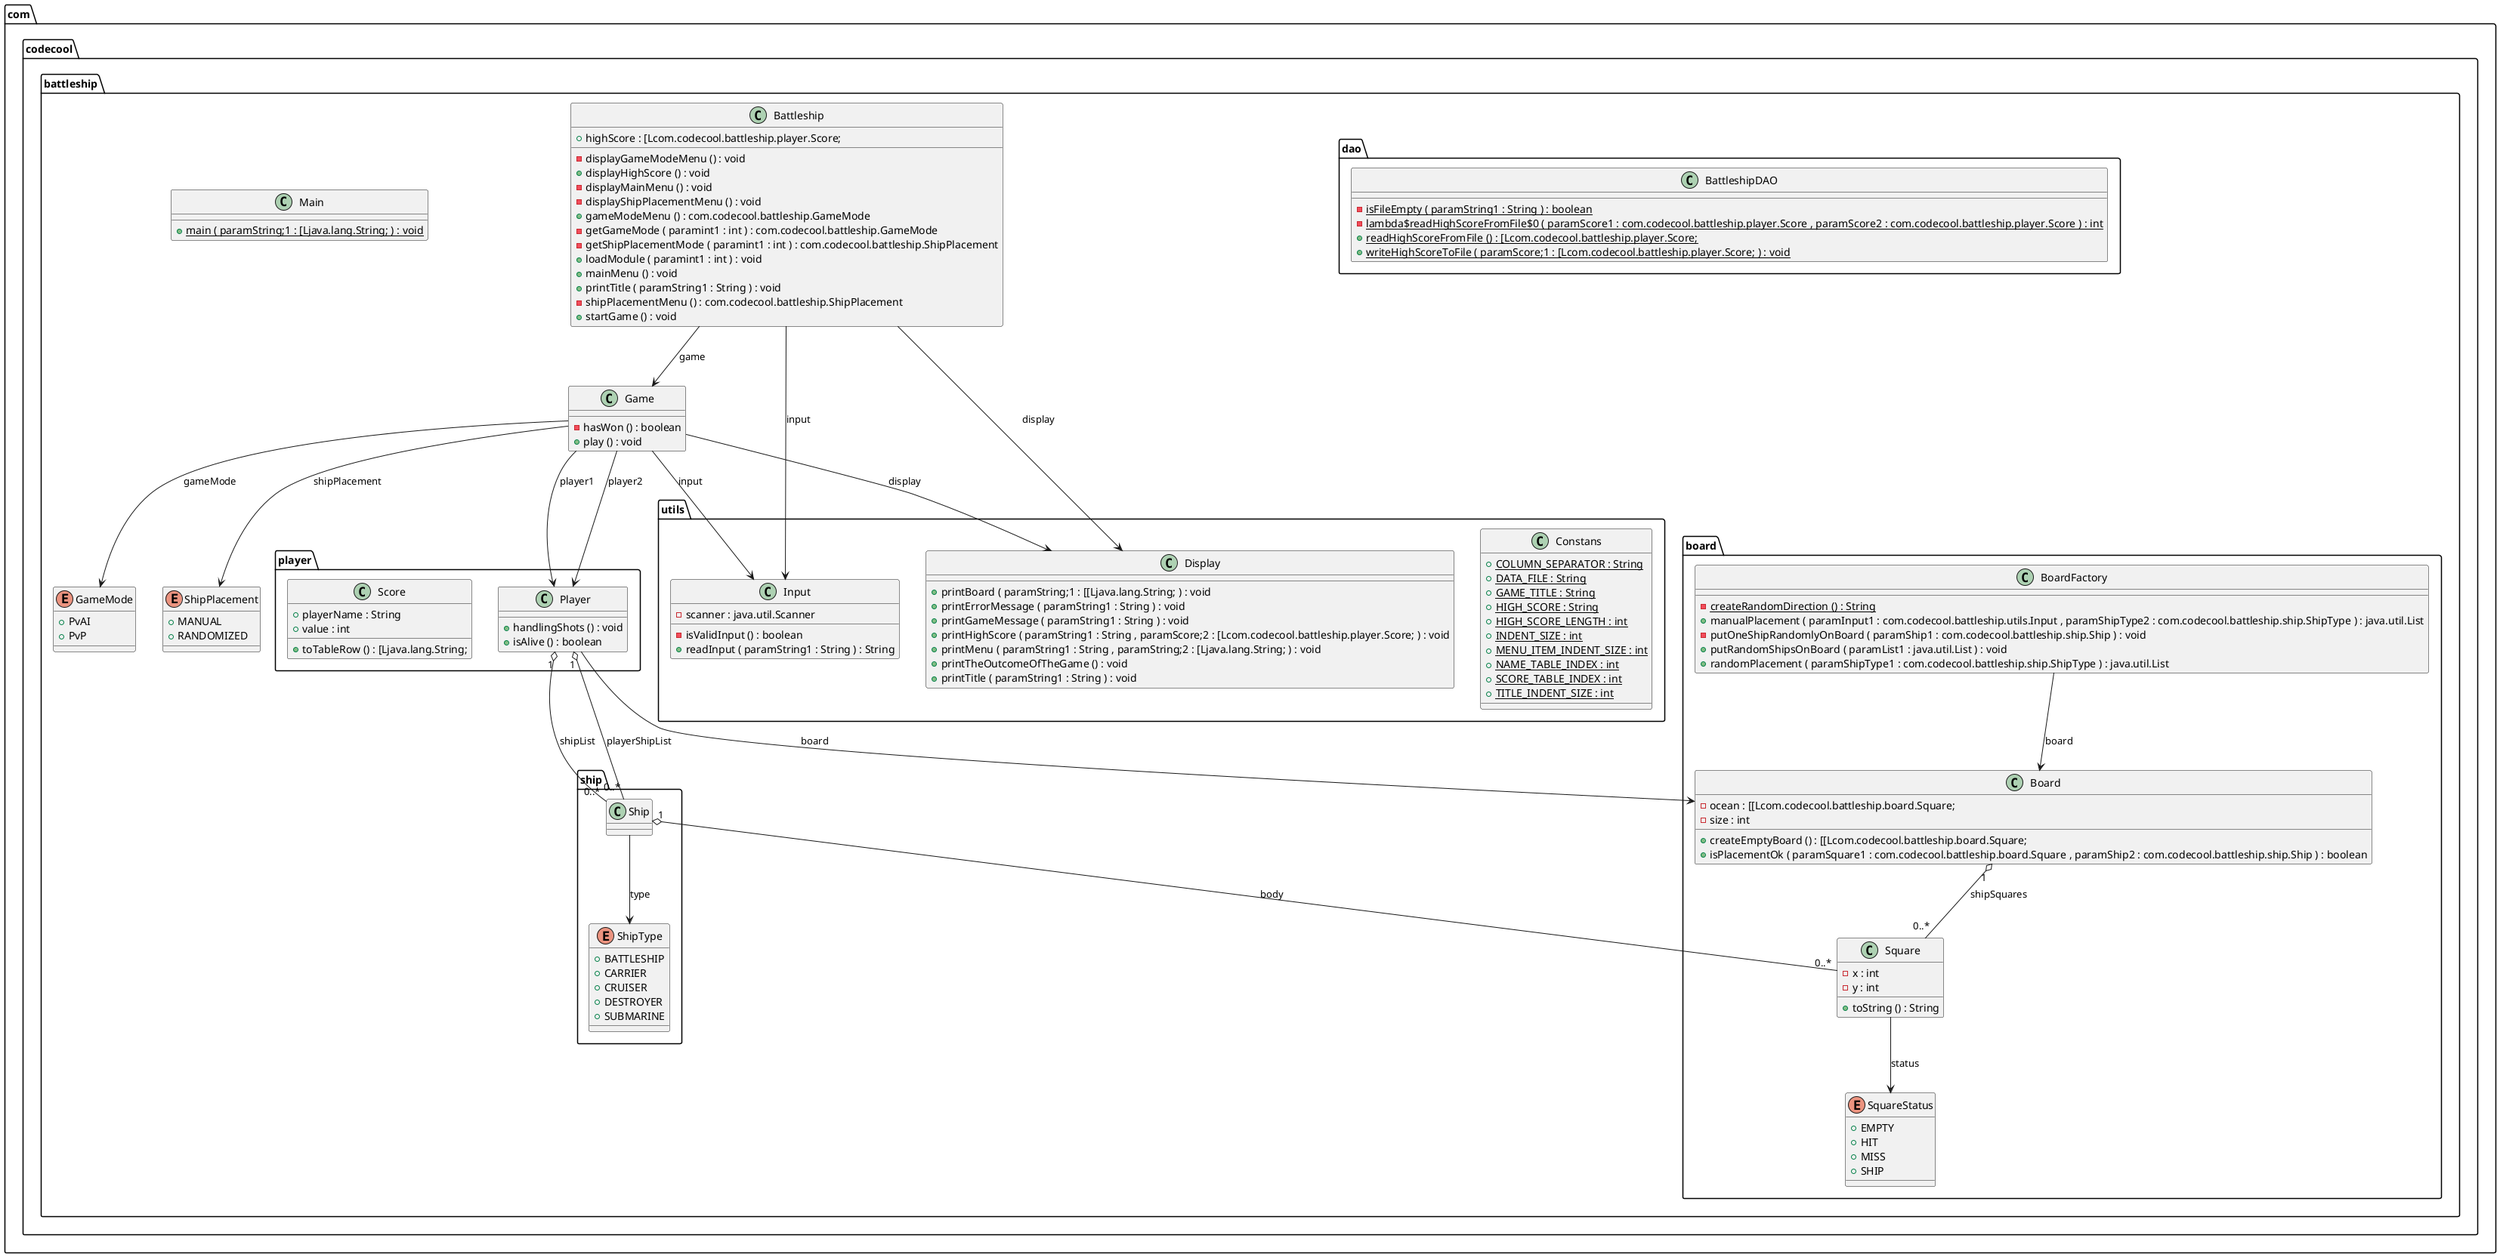 @startuml

class com.codecool.battleship.Battleship {
	{field} +highScore : [Lcom.codecool.battleship.player.Score;
	{method} -displayGameModeMenu () : void
	{method} +displayHighScore () : void
	{method} -displayMainMenu () : void
	{method} -displayShipPlacementMenu () : void
	{method} +gameModeMenu () : com.codecool.battleship.GameMode
	{method} -getGameMode ( paramint1 : int ) : com.codecool.battleship.GameMode
	{method} -getShipPlacementMode ( paramint1 : int ) : com.codecool.battleship.ShipPlacement
	{method} +loadModule ( paramint1 : int ) : void
	{method} +mainMenu () : void
	{method} +printTitle ( paramString1 : String ) : void
	{method} -shipPlacementMenu () : com.codecool.battleship.ShipPlacement
	{method} +startGame () : void
}


class com.codecool.battleship.Game {
	{method} -hasWon () : boolean
	{method} +play () : void
}


enum com.codecool.battleship.GameMode {
	{field} +PvAI
	{field} +PvP
}


class com.codecool.battleship.Main {
	{method}  {static} +main ( paramString;1 : [Ljava.lang.String; ) : void
}


enum com.codecool.battleship.ShipPlacement {
	{field} +MANUAL
	{field} +RANDOMIZED
}


class com.codecool.battleship.board.Board {
	{field} -ocean : [[Lcom.codecool.battleship.board.Square;
	{field} -size : int
	{method} +createEmptyBoard () : [[Lcom.codecool.battleship.board.Square;
	{method} +isPlacementOk ( paramSquare1 : com.codecool.battleship.board.Square , paramShip2 : com.codecool.battleship.ship.Ship ) : boolean
}


class com.codecool.battleship.board.BoardFactory {
	{method}  {static} -createRandomDirection () : String
	{method} +manualPlacement ( paramInput1 : com.codecool.battleship.utils.Input , paramShipType2 : com.codecool.battleship.ship.ShipType ) : java.util.List
	{method} -putOneShipRandomlyOnBoard ( paramShip1 : com.codecool.battleship.ship.Ship ) : void
	{method} +putRandomShipsOnBoard ( paramList1 : java.util.List ) : void
	{method} +randomPlacement ( paramShipType1 : com.codecool.battleship.ship.ShipType ) : java.util.List
}


class com.codecool.battleship.board.Square {
	{field} -x : int
	{field} -y : int
	{method} +toString () : String
}


enum com.codecool.battleship.board.SquareStatus {
	{field} +EMPTY
	{field} +HIT
	{field} +MISS
	{field} +SHIP
}


class com.codecool.battleship.dao.BattleshipDAO {
	{method}  {static} -isFileEmpty ( paramString1 : String ) : boolean
	{method}  {static} -lambda$readHighScoreFromFile$0 ( paramScore1 : com.codecool.battleship.player.Score , paramScore2 : com.codecool.battleship.player.Score ) : int
	{method}  {static} +readHighScoreFromFile () : [Lcom.codecool.battleship.player.Score;
	{method}  {static} +writeHighScoreToFile ( paramScore;1 : [Lcom.codecool.battleship.player.Score; ) : void
}


class com.codecool.battleship.player.Player {
	{method} +handlingShots () : void
	{method} +isAlive () : boolean
}


class com.codecool.battleship.player.Score {
	{field} +playerName : String
	{field} +value : int
	{method} +toTableRow () : [Ljava.lang.String;
}


class com.codecool.battleship.ship.Ship {
}


enum com.codecool.battleship.ship.ShipType {
	{field} +BATTLESHIP
	{field} +CARRIER
	{field} +CRUISER
	{field} +DESTROYER
	{field} +SUBMARINE
}


class com.codecool.battleship.utils.Constans {
	{field} {static} +COLUMN_SEPARATOR : String
	{field} {static} +DATA_FILE : String
	{field} {static} +GAME_TITLE : String
	{field} {static} +HIGH_SCORE : String
	{field} {static} +HIGH_SCORE_LENGTH : int
	{field} {static} +INDENT_SIZE : int
	{field} {static} +MENU_ITEM_INDENT_SIZE : int
	{field} {static} +NAME_TABLE_INDEX : int
	{field} {static} +SCORE_TABLE_INDEX : int
	{field} {static} +TITLE_INDENT_SIZE : int
}


class com.codecool.battleship.utils.Display {
	{method} +printBoard ( paramString;1 : [[Ljava.lang.String; ) : void
	{method} +printErrorMessage ( paramString1 : String ) : void
	{method} +printGameMessage ( paramString1 : String ) : void
	{method} +printHighScore ( paramString1 : String , paramScore;2 : [Lcom.codecool.battleship.player.Score; ) : void
	{method} +printMenu ( paramString1 : String , paramString;2 : [Ljava.lang.String; ) : void
	{method} +printTheOutcomeOfTheGame () : void
	{method} +printTitle ( paramString1 : String ) : void
}


class com.codecool.battleship.utils.Input {
	{field} -scanner : java.util.Scanner
	{method} -isValidInput () : boolean
	{method} +readInput ( paramString1 : String ) : String
}




com.codecool.battleship.Battleship -->  com.codecool.battleship.Game : game
com.codecool.battleship.Battleship -->  com.codecool.battleship.utils.Display : display
com.codecool.battleship.Battleship -->  com.codecool.battleship.utils.Input : input
com.codecool.battleship.Game -->  com.codecool.battleship.GameMode : gameMode
com.codecool.battleship.Game -->  com.codecool.battleship.ShipPlacement : shipPlacement
com.codecool.battleship.Game -->  com.codecool.battleship.player.Player : player1
com.codecool.battleship.Game -->  com.codecool.battleship.player.Player : player2
com.codecool.battleship.Game -->  com.codecool.battleship.utils.Display : display
com.codecool.battleship.Game -->  com.codecool.battleship.utils.Input : input
com.codecool.battleship.board.Board "1" o-- "0..*"  com.codecool.battleship.board.Square : shipSquares
com.codecool.battleship.board.BoardFactory -->  com.codecool.battleship.board.Board : board
com.codecool.battleship.board.Square -->  com.codecool.battleship.board.SquareStatus : status
com.codecool.battleship.player.Player "1" o-- "0..*"  com.codecool.battleship.ship.Ship : playerShipList
com.codecool.battleship.player.Player "1" o-- "0..*"  com.codecool.battleship.ship.Ship : shipList
com.codecool.battleship.player.Player -->  com.codecool.battleship.board.Board : board
com.codecool.battleship.ship.Ship "1" o-- "0..*"  com.codecool.battleship.board.Square : body
com.codecool.battleship.ship.Ship -->  com.codecool.battleship.ship.ShipType : type


@enduml